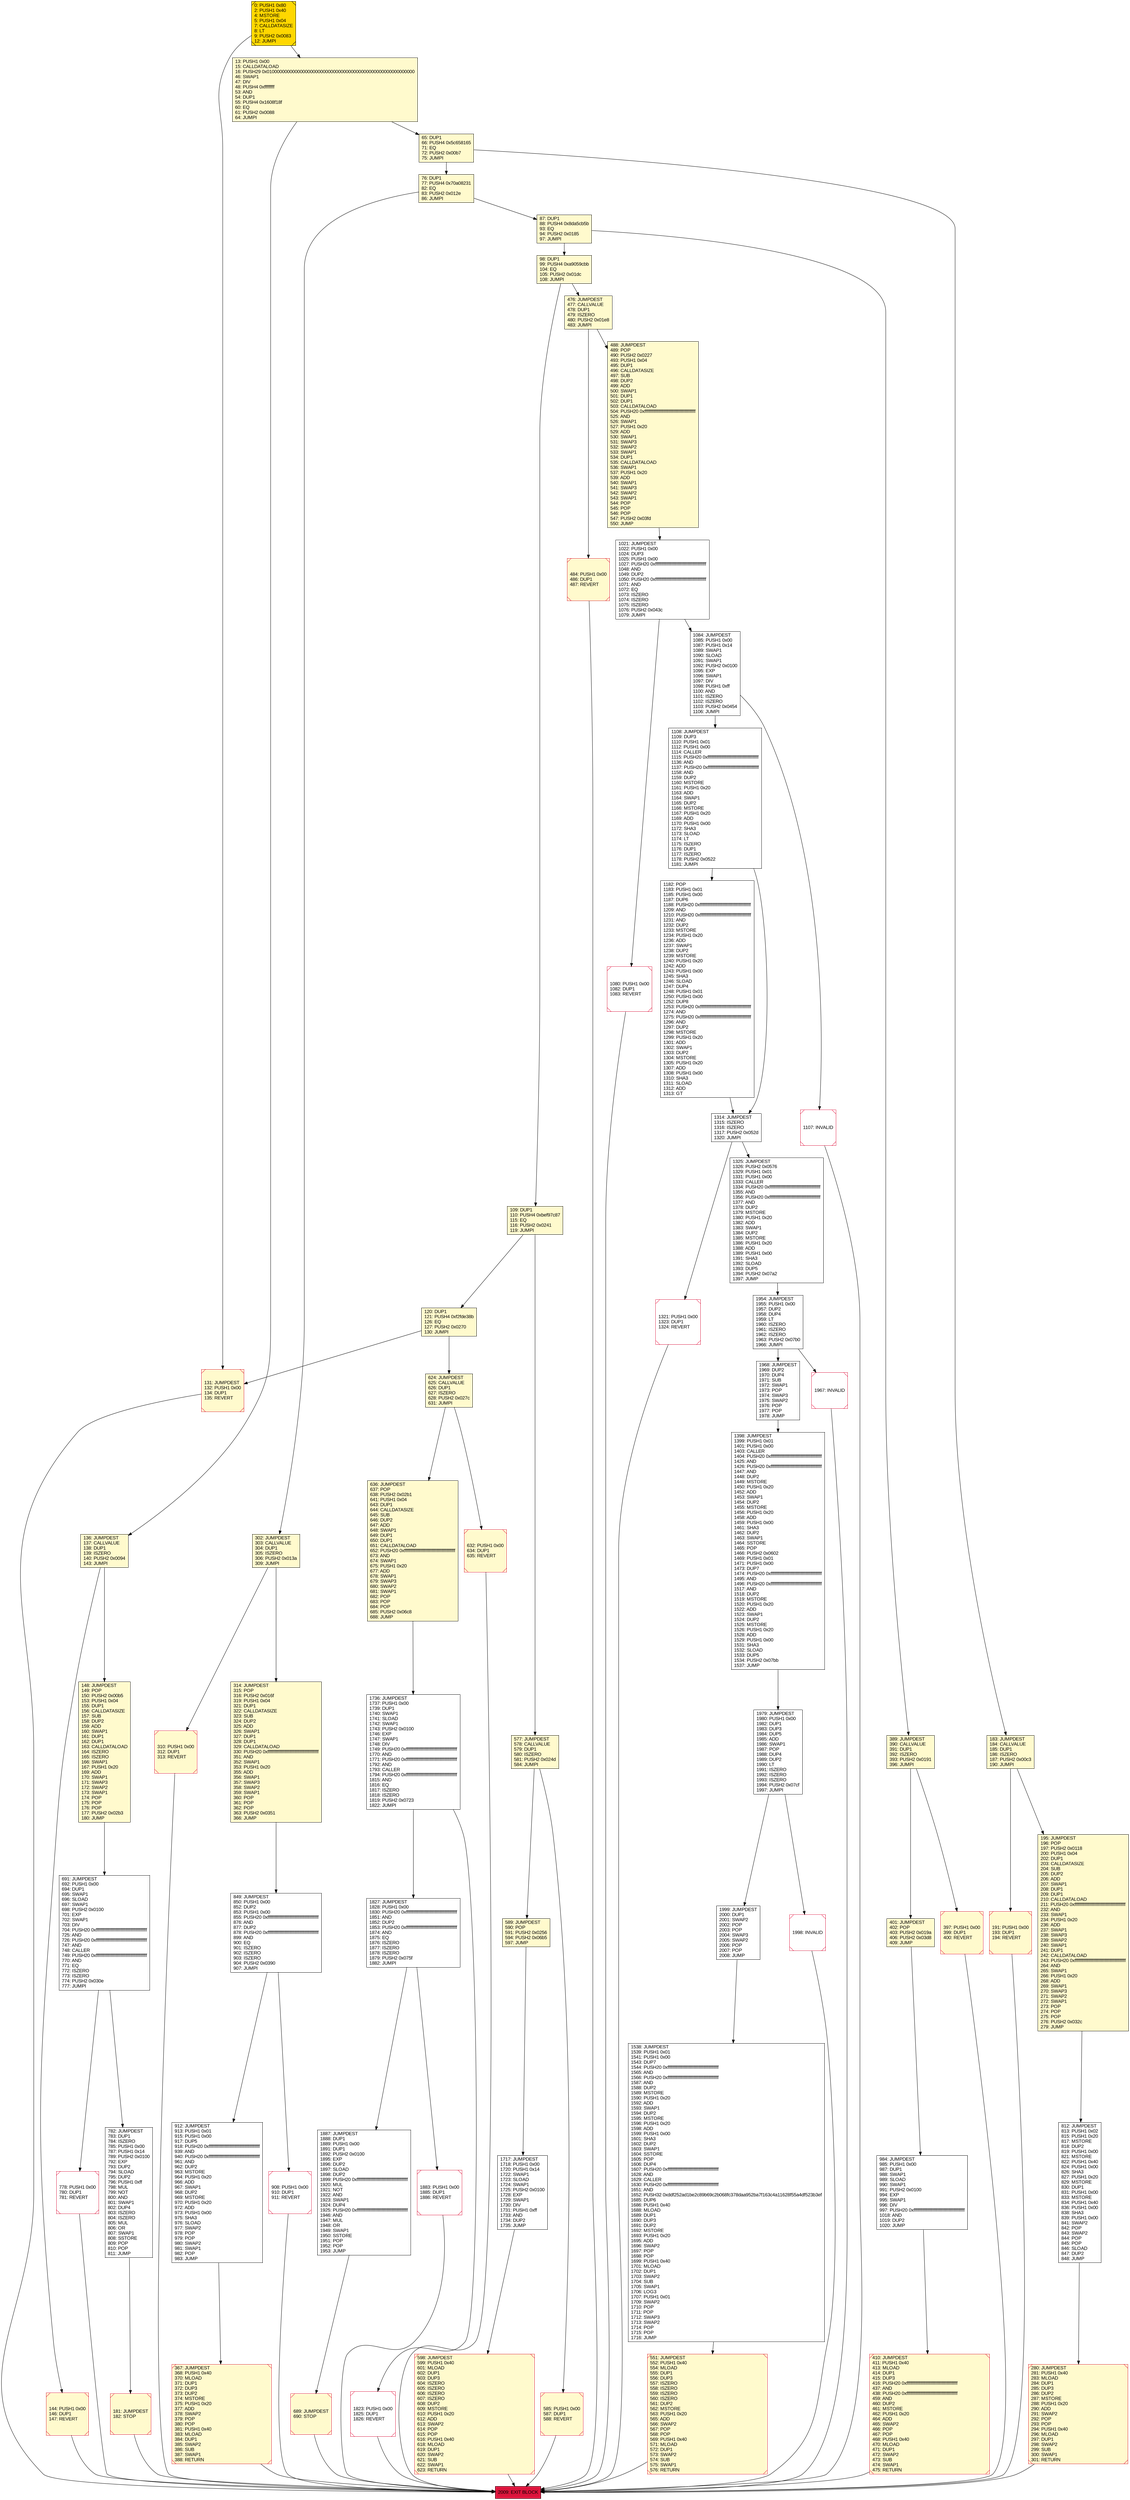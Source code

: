 digraph G {
bgcolor=transparent rankdir=UD;
node [shape=box style=filled color=black fillcolor=white fontname=arial fontcolor=black];
849 [label="849: JUMPDEST\l850: PUSH1 0x00\l852: DUP2\l853: PUSH1 0x00\l855: PUSH20 0xffffffffffffffffffffffffffffffffffffffff\l876: AND\l877: DUP2\l878: PUSH20 0xffffffffffffffffffffffffffffffffffffffff\l899: AND\l900: EQ\l901: ISZERO\l902: ISZERO\l903: ISZERO\l904: PUSH2 0x0390\l907: JUMPI\l" ];
131 [label="131: JUMPDEST\l132: PUSH1 0x00\l134: DUP1\l135: REVERT\l" fillcolor=lemonchiffon shape=Msquare color=crimson ];
1182 [label="1182: POP\l1183: PUSH1 0x01\l1185: PUSH1 0x00\l1187: DUP6\l1188: PUSH20 0xffffffffffffffffffffffffffffffffffffffff\l1209: AND\l1210: PUSH20 0xffffffffffffffffffffffffffffffffffffffff\l1231: AND\l1232: DUP2\l1233: MSTORE\l1234: PUSH1 0x20\l1236: ADD\l1237: SWAP1\l1238: DUP2\l1239: MSTORE\l1240: PUSH1 0x20\l1242: ADD\l1243: PUSH1 0x00\l1245: SHA3\l1246: SLOAD\l1247: DUP4\l1248: PUSH1 0x01\l1250: PUSH1 0x00\l1252: DUP8\l1253: PUSH20 0xffffffffffffffffffffffffffffffffffffffff\l1274: AND\l1275: PUSH20 0xffffffffffffffffffffffffffffffffffffffff\l1296: AND\l1297: DUP2\l1298: MSTORE\l1299: PUSH1 0x20\l1301: ADD\l1302: SWAP1\l1303: DUP2\l1304: MSTORE\l1305: PUSH1 0x20\l1307: ADD\l1308: PUSH1 0x00\l1310: SHA3\l1311: SLOAD\l1312: ADD\l1313: GT\l" ];
1321 [label="1321: PUSH1 0x00\l1323: DUP1\l1324: REVERT\l" shape=Msquare color=crimson ];
1968 [label="1968: JUMPDEST\l1969: DUP2\l1970: DUP4\l1971: SUB\l1972: SWAP1\l1973: POP\l1974: SWAP3\l1975: SWAP2\l1976: POP\l1977: POP\l1978: JUMP\l" ];
1325 [label="1325: JUMPDEST\l1326: PUSH2 0x0576\l1329: PUSH1 0x01\l1331: PUSH1 0x00\l1333: CALLER\l1334: PUSH20 0xffffffffffffffffffffffffffffffffffffffff\l1355: AND\l1356: PUSH20 0xffffffffffffffffffffffffffffffffffffffff\l1377: AND\l1378: DUP2\l1379: MSTORE\l1380: PUSH1 0x20\l1382: ADD\l1383: SWAP1\l1384: DUP2\l1385: MSTORE\l1386: PUSH1 0x20\l1388: ADD\l1389: PUSH1 0x00\l1391: SHA3\l1392: SLOAD\l1393: DUP5\l1394: PUSH2 0x07a2\l1397: JUMP\l" ];
624 [label="624: JUMPDEST\l625: CALLVALUE\l626: DUP1\l627: ISZERO\l628: PUSH2 0x027c\l631: JUMPI\l" fillcolor=lemonchiffon ];
401 [label="401: JUMPDEST\l402: POP\l403: PUSH2 0x019a\l406: PUSH2 0x03d8\l409: JUMP\l" fillcolor=lemonchiffon ];
98 [label="98: DUP1\l99: PUSH4 0xa9059cbb\l104: EQ\l105: PUSH2 0x01dc\l108: JUMPI\l" fillcolor=lemonchiffon ];
1967 [label="1967: INVALID\l" shape=Msquare color=crimson ];
13 [label="13: PUSH1 0x00\l15: CALLDATALOAD\l16: PUSH29 0x0100000000000000000000000000000000000000000000000000000000\l46: SWAP1\l47: DIV\l48: PUSH4 0xffffffff\l53: AND\l54: DUP1\l55: PUSH4 0x1608f18f\l60: EQ\l61: PUSH2 0x0088\l64: JUMPI\l" fillcolor=lemonchiffon ];
1021 [label="1021: JUMPDEST\l1022: PUSH1 0x00\l1024: DUP3\l1025: PUSH1 0x00\l1027: PUSH20 0xffffffffffffffffffffffffffffffffffffffff\l1048: AND\l1049: DUP2\l1050: PUSH20 0xffffffffffffffffffffffffffffffffffffffff\l1071: AND\l1072: EQ\l1073: ISZERO\l1074: ISZERO\l1075: ISZERO\l1076: PUSH2 0x043c\l1079: JUMPI\l" ];
1108 [label="1108: JUMPDEST\l1109: DUP3\l1110: PUSH1 0x01\l1112: PUSH1 0x00\l1114: CALLER\l1115: PUSH20 0xffffffffffffffffffffffffffffffffffffffff\l1136: AND\l1137: PUSH20 0xffffffffffffffffffffffffffffffffffffffff\l1158: AND\l1159: DUP2\l1160: MSTORE\l1161: PUSH1 0x20\l1163: ADD\l1164: SWAP1\l1165: DUP2\l1166: MSTORE\l1167: PUSH1 0x20\l1169: ADD\l1170: PUSH1 0x00\l1172: SHA3\l1173: SLOAD\l1174: LT\l1175: ISZERO\l1176: DUP1\l1177: ISZERO\l1178: PUSH2 0x0522\l1181: JUMPI\l" ];
1827 [label="1827: JUMPDEST\l1828: PUSH1 0x00\l1830: PUSH20 0xffffffffffffffffffffffffffffffffffffffff\l1851: AND\l1852: DUP2\l1853: PUSH20 0xffffffffffffffffffffffffffffffffffffffff\l1874: AND\l1875: EQ\l1876: ISZERO\l1877: ISZERO\l1878: ISZERO\l1879: PUSH2 0x075f\l1882: JUMPI\l" ];
310 [label="310: PUSH1 0x00\l312: DUP1\l313: REVERT\l" fillcolor=lemonchiffon shape=Msquare color=crimson ];
76 [label="76: DUP1\l77: PUSH4 0x70a08231\l82: EQ\l83: PUSH2 0x012e\l86: JUMPI\l" fillcolor=lemonchiffon ];
1080 [label="1080: PUSH1 0x00\l1082: DUP1\l1083: REVERT\l" shape=Msquare color=crimson ];
551 [label="551: JUMPDEST\l552: PUSH1 0x40\l554: MLOAD\l555: DUP1\l556: DUP3\l557: ISZERO\l558: ISZERO\l559: ISZERO\l560: ISZERO\l561: DUP2\l562: MSTORE\l563: PUSH1 0x20\l565: ADD\l566: SWAP2\l567: POP\l568: POP\l569: PUSH1 0x40\l571: MLOAD\l572: DUP1\l573: SWAP2\l574: SUB\l575: SWAP1\l576: RETURN\l" fillcolor=lemonchiffon shape=Msquare color=crimson ];
1954 [label="1954: JUMPDEST\l1955: PUSH1 0x00\l1957: DUP2\l1958: DUP4\l1959: LT\l1960: ISZERO\l1961: ISZERO\l1962: ISZERO\l1963: PUSH2 0x07b0\l1966: JUMPI\l" ];
589 [label="589: JUMPDEST\l590: POP\l591: PUSH2 0x0256\l594: PUSH2 0x06b5\l597: JUMP\l" fillcolor=lemonchiffon ];
191 [label="191: PUSH1 0x00\l193: DUP1\l194: REVERT\l" fillcolor=lemonchiffon shape=Msquare color=crimson ];
183 [label="183: JUMPDEST\l184: CALLVALUE\l185: DUP1\l186: ISZERO\l187: PUSH2 0x00c3\l190: JUMPI\l" fillcolor=lemonchiffon ];
302 [label="302: JUMPDEST\l303: CALLVALUE\l304: DUP1\l305: ISZERO\l306: PUSH2 0x013a\l309: JUMPI\l" fillcolor=lemonchiffon ];
181 [label="181: JUMPDEST\l182: STOP\l" fillcolor=lemonchiffon shape=Msquare color=crimson ];
1999 [label="1999: JUMPDEST\l2000: DUP1\l2001: SWAP2\l2002: POP\l2003: POP\l2004: SWAP3\l2005: SWAP2\l2006: POP\l2007: POP\l2008: JUMP\l" ];
0 [label="0: PUSH1 0x80\l2: PUSH1 0x40\l4: MSTORE\l5: PUSH1 0x04\l7: CALLDATASIZE\l8: LT\l9: PUSH2 0x0083\l12: JUMPI\l" fillcolor=lemonchiffon shape=Msquare fillcolor=gold ];
689 [label="689: JUMPDEST\l690: STOP\l" fillcolor=lemonchiffon shape=Msquare color=crimson ];
912 [label="912: JUMPDEST\l913: PUSH1 0x01\l915: PUSH1 0x00\l917: DUP5\l918: PUSH20 0xffffffffffffffffffffffffffffffffffffffff\l939: AND\l940: PUSH20 0xffffffffffffffffffffffffffffffffffffffff\l961: AND\l962: DUP2\l963: MSTORE\l964: PUSH1 0x20\l966: ADD\l967: SWAP1\l968: DUP2\l969: MSTORE\l970: PUSH1 0x20\l972: ADD\l973: PUSH1 0x00\l975: SHA3\l976: SLOAD\l977: SWAP2\l978: POP\l979: POP\l980: SWAP2\l981: SWAP1\l982: POP\l983: JUMP\l" ];
136 [label="136: JUMPDEST\l137: CALLVALUE\l138: DUP1\l139: ISZERO\l140: PUSH2 0x0094\l143: JUMPI\l" fillcolor=lemonchiffon ];
1887 [label="1887: JUMPDEST\l1888: DUP1\l1889: PUSH1 0x00\l1891: DUP1\l1892: PUSH2 0x0100\l1895: EXP\l1896: DUP2\l1897: SLOAD\l1898: DUP2\l1899: PUSH20 0xffffffffffffffffffffffffffffffffffffffff\l1920: MUL\l1921: NOT\l1922: AND\l1923: SWAP1\l1924: DUP4\l1925: PUSH20 0xffffffffffffffffffffffffffffffffffffffff\l1946: AND\l1947: MUL\l1948: OR\l1949: SWAP1\l1950: SSTORE\l1951: POP\l1952: POP\l1953: JUMP\l" ];
1314 [label="1314: JUMPDEST\l1315: ISZERO\l1316: ISZERO\l1317: PUSH2 0x052d\l1320: JUMPI\l" ];
280 [label="280: JUMPDEST\l281: PUSH1 0x40\l283: MLOAD\l284: DUP1\l285: DUP3\l286: DUP2\l287: MSTORE\l288: PUSH1 0x20\l290: ADD\l291: SWAP2\l292: POP\l293: POP\l294: PUSH1 0x40\l296: MLOAD\l297: DUP1\l298: SWAP2\l299: SUB\l300: SWAP1\l301: RETURN\l" fillcolor=lemonchiffon shape=Msquare color=crimson ];
778 [label="778: PUSH1 0x00\l780: DUP1\l781: REVERT\l" shape=Msquare color=crimson ];
397 [label="397: PUSH1 0x00\l399: DUP1\l400: REVERT\l" fillcolor=lemonchiffon shape=Msquare color=crimson ];
908 [label="908: PUSH1 0x00\l910: DUP1\l911: REVERT\l" shape=Msquare color=crimson ];
144 [label="144: PUSH1 0x00\l146: DUP1\l147: REVERT\l" fillcolor=lemonchiffon shape=Msquare color=crimson ];
691 [label="691: JUMPDEST\l692: PUSH1 0x00\l694: DUP1\l695: SWAP1\l696: SLOAD\l697: SWAP1\l698: PUSH2 0x0100\l701: EXP\l702: SWAP1\l703: DIV\l704: PUSH20 0xffffffffffffffffffffffffffffffffffffffff\l725: AND\l726: PUSH20 0xffffffffffffffffffffffffffffffffffffffff\l747: AND\l748: CALLER\l749: PUSH20 0xffffffffffffffffffffffffffffffffffffffff\l770: AND\l771: EQ\l772: ISZERO\l773: ISZERO\l774: PUSH2 0x030e\l777: JUMPI\l" ];
636 [label="636: JUMPDEST\l637: POP\l638: PUSH2 0x02b1\l641: PUSH1 0x04\l643: DUP1\l644: CALLDATASIZE\l645: SUB\l646: DUP2\l647: ADD\l648: SWAP1\l649: DUP1\l650: DUP1\l651: CALLDATALOAD\l652: PUSH20 0xffffffffffffffffffffffffffffffffffffffff\l673: AND\l674: SWAP1\l675: PUSH1 0x20\l677: ADD\l678: SWAP1\l679: SWAP3\l680: SWAP2\l681: SWAP1\l682: POP\l683: POP\l684: POP\l685: PUSH2 0x06c8\l688: JUMP\l" fillcolor=lemonchiffon ];
195 [label="195: JUMPDEST\l196: POP\l197: PUSH2 0x0118\l200: PUSH1 0x04\l202: DUP1\l203: CALLDATASIZE\l204: SUB\l205: DUP2\l206: ADD\l207: SWAP1\l208: DUP1\l209: DUP1\l210: CALLDATALOAD\l211: PUSH20 0xffffffffffffffffffffffffffffffffffffffff\l232: AND\l233: SWAP1\l234: PUSH1 0x20\l236: ADD\l237: SWAP1\l238: SWAP3\l239: SWAP2\l240: SWAP1\l241: DUP1\l242: CALLDATALOAD\l243: PUSH20 0xffffffffffffffffffffffffffffffffffffffff\l264: AND\l265: SWAP1\l266: PUSH1 0x20\l268: ADD\l269: SWAP1\l270: SWAP3\l271: SWAP2\l272: SWAP1\l273: POP\l274: POP\l275: POP\l276: PUSH2 0x032c\l279: JUMP\l" fillcolor=lemonchiffon ];
1979 [label="1979: JUMPDEST\l1980: PUSH1 0x00\l1982: DUP1\l1983: DUP3\l1984: DUP5\l1985: ADD\l1986: SWAP1\l1987: POP\l1988: DUP4\l1989: DUP2\l1990: LT\l1991: ISZERO\l1992: ISZERO\l1993: ISZERO\l1994: PUSH2 0x07cf\l1997: JUMPI\l" ];
1538 [label="1538: JUMPDEST\l1539: PUSH1 0x01\l1541: PUSH1 0x00\l1543: DUP7\l1544: PUSH20 0xffffffffffffffffffffffffffffffffffffffff\l1565: AND\l1566: PUSH20 0xffffffffffffffffffffffffffffffffffffffff\l1587: AND\l1588: DUP2\l1589: MSTORE\l1590: PUSH1 0x20\l1592: ADD\l1593: SWAP1\l1594: DUP2\l1595: MSTORE\l1596: PUSH1 0x20\l1598: ADD\l1599: PUSH1 0x00\l1601: SHA3\l1602: DUP2\l1603: SWAP1\l1604: SSTORE\l1605: POP\l1606: DUP4\l1607: PUSH20 0xffffffffffffffffffffffffffffffffffffffff\l1628: AND\l1629: CALLER\l1630: PUSH20 0xffffffffffffffffffffffffffffffffffffffff\l1651: AND\l1652: PUSH32 0xddf252ad1be2c89b69c2b068fc378daa952ba7f163c4a11628f55a4df523b3ef\l1685: DUP6\l1686: PUSH1 0x40\l1688: MLOAD\l1689: DUP1\l1690: DUP3\l1691: DUP2\l1692: MSTORE\l1693: PUSH1 0x20\l1695: ADD\l1696: SWAP2\l1697: POP\l1698: POP\l1699: PUSH1 0x40\l1701: MLOAD\l1702: DUP1\l1703: SWAP2\l1704: SUB\l1705: SWAP1\l1706: LOG3\l1707: PUSH1 0x01\l1709: SWAP2\l1710: POP\l1711: POP\l1712: SWAP3\l1713: SWAP2\l1714: POP\l1715: POP\l1716: JUMP\l" ];
120 [label="120: DUP1\l121: PUSH4 0xf2fde38b\l126: EQ\l127: PUSH2 0x0270\l130: JUMPI\l" fillcolor=lemonchiffon ];
1823 [label="1823: PUSH1 0x00\l1825: DUP1\l1826: REVERT\l" shape=Msquare color=crimson ];
1398 [label="1398: JUMPDEST\l1399: PUSH1 0x01\l1401: PUSH1 0x00\l1403: CALLER\l1404: PUSH20 0xffffffffffffffffffffffffffffffffffffffff\l1425: AND\l1426: PUSH20 0xffffffffffffffffffffffffffffffffffffffff\l1447: AND\l1448: DUP2\l1449: MSTORE\l1450: PUSH1 0x20\l1452: ADD\l1453: SWAP1\l1454: DUP2\l1455: MSTORE\l1456: PUSH1 0x20\l1458: ADD\l1459: PUSH1 0x00\l1461: SHA3\l1462: DUP2\l1463: SWAP1\l1464: SSTORE\l1465: POP\l1466: PUSH2 0x0602\l1469: PUSH1 0x01\l1471: PUSH1 0x00\l1473: DUP7\l1474: PUSH20 0xffffffffffffffffffffffffffffffffffffffff\l1495: AND\l1496: PUSH20 0xffffffffffffffffffffffffffffffffffffffff\l1517: AND\l1518: DUP2\l1519: MSTORE\l1520: PUSH1 0x20\l1522: ADD\l1523: SWAP1\l1524: DUP2\l1525: MSTORE\l1526: PUSH1 0x20\l1528: ADD\l1529: PUSH1 0x00\l1531: SHA3\l1532: SLOAD\l1533: DUP5\l1534: PUSH2 0x07bb\l1537: JUMP\l" ];
484 [label="484: PUSH1 0x00\l486: DUP1\l487: REVERT\l" fillcolor=lemonchiffon shape=Msquare color=crimson ];
109 [label="109: DUP1\l110: PUSH4 0xbef97c87\l115: EQ\l116: PUSH2 0x0241\l119: JUMPI\l" fillcolor=lemonchiffon ];
410 [label="410: JUMPDEST\l411: PUSH1 0x40\l413: MLOAD\l414: DUP1\l415: DUP3\l416: PUSH20 0xffffffffffffffffffffffffffffffffffffffff\l437: AND\l438: PUSH20 0xffffffffffffffffffffffffffffffffffffffff\l459: AND\l460: DUP2\l461: MSTORE\l462: PUSH1 0x20\l464: ADD\l465: SWAP2\l466: POP\l467: POP\l468: PUSH1 0x40\l470: MLOAD\l471: DUP1\l472: SWAP2\l473: SUB\l474: SWAP1\l475: RETURN\l" fillcolor=lemonchiffon shape=Msquare color=crimson ];
65 [label="65: DUP1\l66: PUSH4 0x5c658165\l71: EQ\l72: PUSH2 0x00b7\l75: JUMPI\l" fillcolor=lemonchiffon ];
148 [label="148: JUMPDEST\l149: POP\l150: PUSH2 0x00b5\l153: PUSH1 0x04\l155: DUP1\l156: CALLDATASIZE\l157: SUB\l158: DUP2\l159: ADD\l160: SWAP1\l161: DUP1\l162: DUP1\l163: CALLDATALOAD\l164: ISZERO\l165: ISZERO\l166: SWAP1\l167: PUSH1 0x20\l169: ADD\l170: SWAP1\l171: SWAP3\l172: SWAP2\l173: SWAP1\l174: POP\l175: POP\l176: POP\l177: PUSH2 0x02b3\l180: JUMP\l" fillcolor=lemonchiffon ];
1084 [label="1084: JUMPDEST\l1085: PUSH1 0x00\l1087: PUSH1 0x14\l1089: SWAP1\l1090: SLOAD\l1091: SWAP1\l1092: PUSH2 0x0100\l1095: EXP\l1096: SWAP1\l1097: DIV\l1098: PUSH1 0xff\l1100: AND\l1101: ISZERO\l1102: ISZERO\l1103: PUSH2 0x0454\l1106: JUMPI\l" ];
577 [label="577: JUMPDEST\l578: CALLVALUE\l579: DUP1\l580: ISZERO\l581: PUSH2 0x024d\l584: JUMPI\l" fillcolor=lemonchiffon ];
1717 [label="1717: JUMPDEST\l1718: PUSH1 0x00\l1720: PUSH1 0x14\l1722: SWAP1\l1723: SLOAD\l1724: SWAP1\l1725: PUSH2 0x0100\l1728: EXP\l1729: SWAP1\l1730: DIV\l1731: PUSH1 0xff\l1733: AND\l1734: DUP2\l1735: JUMP\l" ];
488 [label="488: JUMPDEST\l489: POP\l490: PUSH2 0x0227\l493: PUSH1 0x04\l495: DUP1\l496: CALLDATASIZE\l497: SUB\l498: DUP2\l499: ADD\l500: SWAP1\l501: DUP1\l502: DUP1\l503: CALLDATALOAD\l504: PUSH20 0xffffffffffffffffffffffffffffffffffffffff\l525: AND\l526: SWAP1\l527: PUSH1 0x20\l529: ADD\l530: SWAP1\l531: SWAP3\l532: SWAP2\l533: SWAP1\l534: DUP1\l535: CALLDATALOAD\l536: SWAP1\l537: PUSH1 0x20\l539: ADD\l540: SWAP1\l541: SWAP3\l542: SWAP2\l543: SWAP1\l544: POP\l545: POP\l546: POP\l547: PUSH2 0x03fd\l550: JUMP\l" fillcolor=lemonchiffon ];
476 [label="476: JUMPDEST\l477: CALLVALUE\l478: DUP1\l479: ISZERO\l480: PUSH2 0x01e8\l483: JUMPI\l" fillcolor=lemonchiffon ];
2009 [label="2009: EXIT BLOCK\l" fillcolor=crimson ];
632 [label="632: PUSH1 0x00\l634: DUP1\l635: REVERT\l" fillcolor=lemonchiffon shape=Msquare color=crimson ];
367 [label="367: JUMPDEST\l368: PUSH1 0x40\l370: MLOAD\l371: DUP1\l372: DUP3\l373: DUP2\l374: MSTORE\l375: PUSH1 0x20\l377: ADD\l378: SWAP2\l379: POP\l380: POP\l381: PUSH1 0x40\l383: MLOAD\l384: DUP1\l385: SWAP2\l386: SUB\l387: SWAP1\l388: RETURN\l" fillcolor=lemonchiffon shape=Msquare color=crimson ];
87 [label="87: DUP1\l88: PUSH4 0x8da5cb5b\l93: EQ\l94: PUSH2 0x0185\l97: JUMPI\l" fillcolor=lemonchiffon ];
314 [label="314: JUMPDEST\l315: POP\l316: PUSH2 0x016f\l319: PUSH1 0x04\l321: DUP1\l322: CALLDATASIZE\l323: SUB\l324: DUP2\l325: ADD\l326: SWAP1\l327: DUP1\l328: DUP1\l329: CALLDATALOAD\l330: PUSH20 0xffffffffffffffffffffffffffffffffffffffff\l351: AND\l352: SWAP1\l353: PUSH1 0x20\l355: ADD\l356: SWAP1\l357: SWAP3\l358: SWAP2\l359: SWAP1\l360: POP\l361: POP\l362: POP\l363: PUSH2 0x0351\l366: JUMP\l" fillcolor=lemonchiffon ];
1736 [label="1736: JUMPDEST\l1737: PUSH1 0x00\l1739: DUP1\l1740: SWAP1\l1741: SLOAD\l1742: SWAP1\l1743: PUSH2 0x0100\l1746: EXP\l1747: SWAP1\l1748: DIV\l1749: PUSH20 0xffffffffffffffffffffffffffffffffffffffff\l1770: AND\l1771: PUSH20 0xffffffffffffffffffffffffffffffffffffffff\l1792: AND\l1793: CALLER\l1794: PUSH20 0xffffffffffffffffffffffffffffffffffffffff\l1815: AND\l1816: EQ\l1817: ISZERO\l1818: ISZERO\l1819: PUSH2 0x0723\l1822: JUMPI\l" ];
585 [label="585: PUSH1 0x00\l587: DUP1\l588: REVERT\l" fillcolor=lemonchiffon shape=Msquare color=crimson ];
598 [label="598: JUMPDEST\l599: PUSH1 0x40\l601: MLOAD\l602: DUP1\l603: DUP3\l604: ISZERO\l605: ISZERO\l606: ISZERO\l607: ISZERO\l608: DUP2\l609: MSTORE\l610: PUSH1 0x20\l612: ADD\l613: SWAP2\l614: POP\l615: POP\l616: PUSH1 0x40\l618: MLOAD\l619: DUP1\l620: SWAP2\l621: SUB\l622: SWAP1\l623: RETURN\l" fillcolor=lemonchiffon shape=Msquare color=crimson ];
1107 [label="1107: INVALID\l" shape=Msquare color=crimson ];
812 [label="812: JUMPDEST\l813: PUSH1 0x02\l815: PUSH1 0x20\l817: MSTORE\l818: DUP2\l819: PUSH1 0x00\l821: MSTORE\l822: PUSH1 0x40\l824: PUSH1 0x00\l826: SHA3\l827: PUSH1 0x20\l829: MSTORE\l830: DUP1\l831: PUSH1 0x00\l833: MSTORE\l834: PUSH1 0x40\l836: PUSH1 0x00\l838: SHA3\l839: PUSH1 0x00\l841: SWAP2\l842: POP\l843: SWAP2\l844: POP\l845: POP\l846: SLOAD\l847: DUP2\l848: JUMP\l" ];
984 [label="984: JUMPDEST\l985: PUSH1 0x00\l987: DUP1\l988: SWAP1\l989: SLOAD\l990: SWAP1\l991: PUSH2 0x0100\l994: EXP\l995: SWAP1\l996: DIV\l997: PUSH20 0xffffffffffffffffffffffffffffffffffffffff\l1018: AND\l1019: DUP2\l1020: JUMP\l" ];
782 [label="782: JUMPDEST\l783: DUP1\l784: ISZERO\l785: PUSH1 0x00\l787: PUSH1 0x14\l789: PUSH2 0x0100\l792: EXP\l793: DUP2\l794: SLOAD\l795: DUP2\l796: PUSH1 0xff\l798: MUL\l799: NOT\l800: AND\l801: SWAP1\l802: DUP4\l803: ISZERO\l804: ISZERO\l805: MUL\l806: OR\l807: SWAP1\l808: SSTORE\l809: POP\l810: POP\l811: JUMP\l" ];
1998 [label="1998: INVALID\l" shape=Msquare color=crimson ];
1883 [label="1883: PUSH1 0x00\l1885: DUP1\l1886: REVERT\l" shape=Msquare color=crimson ];
389 [label="389: JUMPDEST\l390: CALLVALUE\l391: DUP1\l392: ISZERO\l393: PUSH2 0x0191\l396: JUMPI\l" fillcolor=lemonchiffon ];
632 -> 2009;
1887 -> 689;
476 -> 488;
367 -> 2009;
1398 -> 1979;
1954 -> 1967;
1021 -> 1080;
410 -> 2009;
476 -> 484;
1108 -> 1182;
1954 -> 1968;
136 -> 144;
1325 -> 1954;
183 -> 195;
1999 -> 1538;
109 -> 577;
691 -> 778;
1979 -> 1999;
484 -> 2009;
87 -> 389;
1314 -> 1321;
1538 -> 551;
0 -> 131;
1314 -> 1325;
1084 -> 1107;
1883 -> 2009;
849 -> 912;
984 -> 410;
1998 -> 2009;
849 -> 908;
1182 -> 1314;
0 -> 13;
585 -> 2009;
1827 -> 1887;
13 -> 136;
598 -> 2009;
1107 -> 2009;
302 -> 310;
1968 -> 1398;
120 -> 624;
76 -> 302;
577 -> 585;
624 -> 636;
1717 -> 598;
1108 -> 1314;
120 -> 131;
183 -> 191;
302 -> 314;
1080 -> 2009;
551 -> 2009;
812 -> 280;
76 -> 87;
98 -> 476;
191 -> 2009;
488 -> 1021;
1979 -> 1998;
1967 -> 2009;
589 -> 1717;
577 -> 589;
87 -> 98;
310 -> 2009;
782 -> 181;
1321 -> 2009;
389 -> 397;
65 -> 76;
624 -> 632;
195 -> 812;
636 -> 1736;
98 -> 109;
1021 -> 1084;
1084 -> 1108;
13 -> 65;
691 -> 782;
131 -> 2009;
1736 -> 1823;
314 -> 849;
401 -> 984;
1823 -> 2009;
144 -> 2009;
136 -> 148;
65 -> 183;
1827 -> 1883;
109 -> 120;
280 -> 2009;
389 -> 401;
778 -> 2009;
908 -> 2009;
1736 -> 1827;
397 -> 2009;
181 -> 2009;
912 -> 367;
148 -> 691;
689 -> 2009;
}